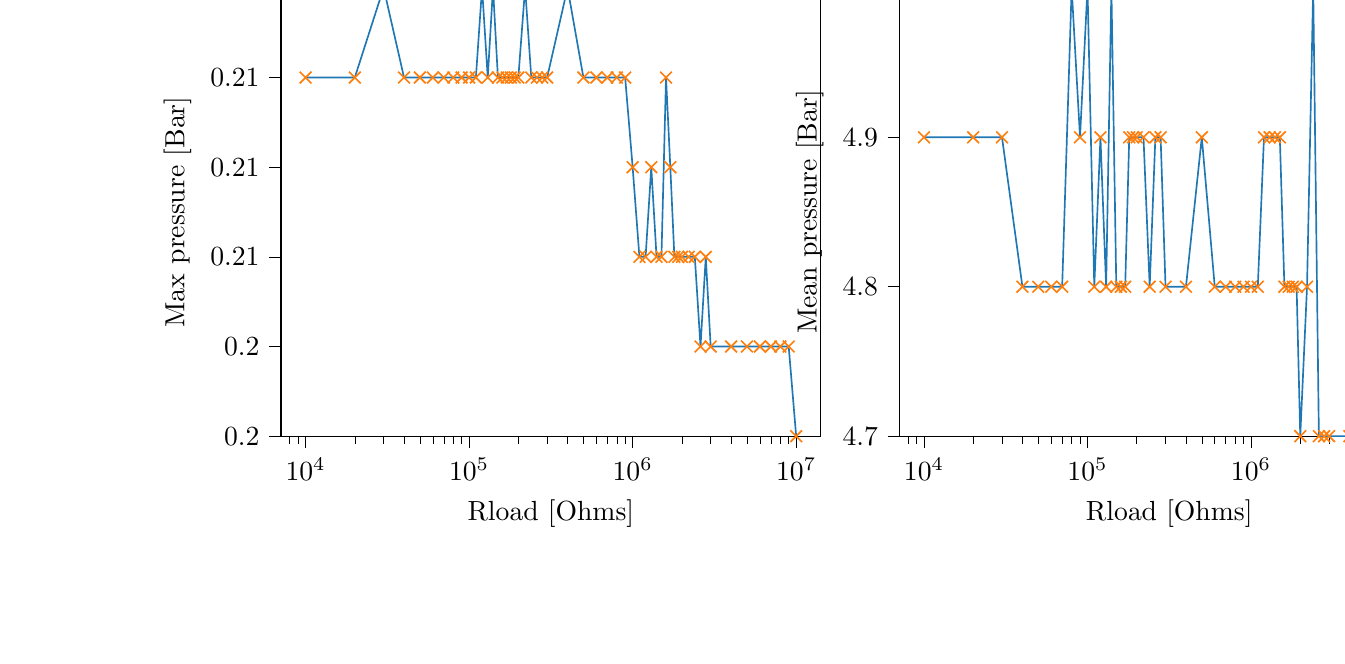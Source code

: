 % This file was created with tikzplotlib v0.10.1.
\begin{tikzpicture}

\definecolor{darkgray176}{RGB}{176,176,176}
\definecolor{darkorange25512714}{RGB}{255,127,14}
\definecolor{steelblue31119180}{RGB}{31,119,180}

\begin{groupplot}[group style={group size=2 by 1}]
\nextgroupplot[
log basis x={10},
tick align=outside,
tick pos=left,
title={Max pressure Vs Load resistance},
x grid style={darkgray176},
xlabel={Rload [Ohms]},
xmin=7079.458, xmax=14125375.446,
xmode=log,
xtick style={color=black},
y grid style={darkgray176},
ylabel={Max pressure [Bar]},
ymin=0.204, ymax=0.209,
ytick style={color=black}
]
\addplot [semithick, darkorange25512714, mark=x, mark size=3, mark options={solid}, only marks]
table {%
10000 0.208
20000 0.208
30000 0.209
40000 0.208
50000 0.208
60000 0.208
70000 0.208
80000 0.208
90000 0.208
100000 0.208
110000 0.208
120000 0.209
130000 0.208
140000 0.209
150000 0.208
160000 0.208
170000 0.208
180000 0.208
190000 0.208
200000 0.208
220000 0.209
240000 0.208
260000 0.208
280000 0.208
300000 0.208
400000 0.209
500000 0.208
600000 0.208
700000 0.208
800000 0.208
900000 0.208
1000000 0.207
1100000 0.206
1200000 0.206
1300000 0.207
1400000 0.206
1500000 0.206
1600000 0.208
1700000 0.207
1800000 0.206
1900000 0.206
2000000 0.206
2200000 0.206
2400000 0.206
2600000 0.205
2800000 0.206
3000000 0.205
4000000 0.205
5000000 0.205
6000000 0.205
7000000 0.205
8000000 0.205
9000000 0.205
10000000 0.204
};
\addplot [semithick, steelblue31119180]
table {%
10000 0.208
20000 0.208
30000 0.209
40000 0.208
50000 0.208
60000 0.208
70000 0.208
80000 0.208
90000 0.208
100000 0.208
110000 0.208
120000 0.209
130000 0.208
140000 0.209
150000 0.208
160000 0.208
170000 0.208
180000 0.208
190000 0.208
200000 0.208
220000 0.209
240000 0.208
260000 0.208
280000 0.208
300000 0.208
400000 0.209
500000 0.208
600000 0.208
700000 0.208
800000 0.208
900000 0.208
1000000 0.207
1100000 0.206
1200000 0.206
1300000 0.207
1400000 0.206
1500000 0.206
1600000 0.208
1700000 0.207
1800000 0.206
1900000 0.206
2000000 0.206
2200000 0.206
2400000 0.206
2600000 0.205
2800000 0.206
3000000 0.205
4000000 0.205
5000000 0.205
6000000 0.205
7000000 0.205
8000000 0.205
9000000 0.205
10000000 0.204
};

\nextgroupplot[
log basis x={10},
tick align=outside,
tick pos=left,
title={Mean pressure Vs Load resistance},
x grid style={darkgray176},
xlabel={Rload [Ohms]},
xmin=7079.458, xmax=14125375.446,
xmode=log,
xtick style={color=black},
y grid style={darkgray176},
ylabel={Mean pressure [Bar]},
ymin=0.047, ymax=0.05,
ytick style={color=black}
]
\addplot [semithick, darkorange25512714, mark=x, mark size=3, mark options={solid}, only marks]
table {%
10000 0.049
20000 0.049
30000 0.049
40000 0.048
50000 0.048
60000 0.048
70000 0.048
80000 0.05
90000 0.049
100000 0.05
110000 0.048
120000 0.049
130000 0.048
140000 0.05
150000 0.048
160000 0.048
170000 0.048
180000 0.049
190000 0.049
200000 0.049
220000 0.049
240000 0.048
260000 0.049
280000 0.049
300000 0.048
400000 0.048
500000 0.049
600000 0.048
700000 0.048
800000 0.048
900000 0.048
1000000 0.048
1100000 0.048
1200000 0.049
1300000 0.049
1400000 0.049
1500000 0.049
1600000 0.048
1700000 0.048
1800000 0.048
1900000 0.048
2000000 0.047
2200000 0.048
2400000 0.05
2600000 0.047
2800000 0.047
3000000 0.047
4000000 0.047
5000000 0.048
6000000 0.049
7000000 0.049
8000000 0.047
9000000 0.047
10000000 0.047
};
\addplot [semithick, steelblue31119180]
table {%
10000 0.049
20000 0.049
30000 0.049
40000 0.048
50000 0.048
60000 0.048
70000 0.048
80000 0.05
90000 0.049
100000 0.05
110000 0.048
120000 0.049
130000 0.048
140000 0.05
150000 0.048
160000 0.048
170000 0.048
180000 0.049
190000 0.049
200000 0.049
220000 0.049
240000 0.048
260000 0.049
280000 0.049
300000 0.048
400000 0.048
500000 0.049
600000 0.048
700000 0.048
800000 0.048
900000 0.048
1000000 0.048
1100000 0.048
1200000 0.049
1300000 0.049
1400000 0.049
1500000 0.049
1600000 0.048
1700000 0.048
1800000 0.048
1900000 0.048
2000000 0.047
2200000 0.048
2400000 0.05
2600000 0.047
2800000 0.047
3000000 0.047
4000000 0.047
5000000 0.048
6000000 0.049
7000000 0.049
8000000 0.047
9000000 0.047
10000000 0.047
};
\end{groupplot}

\end{tikzpicture}
